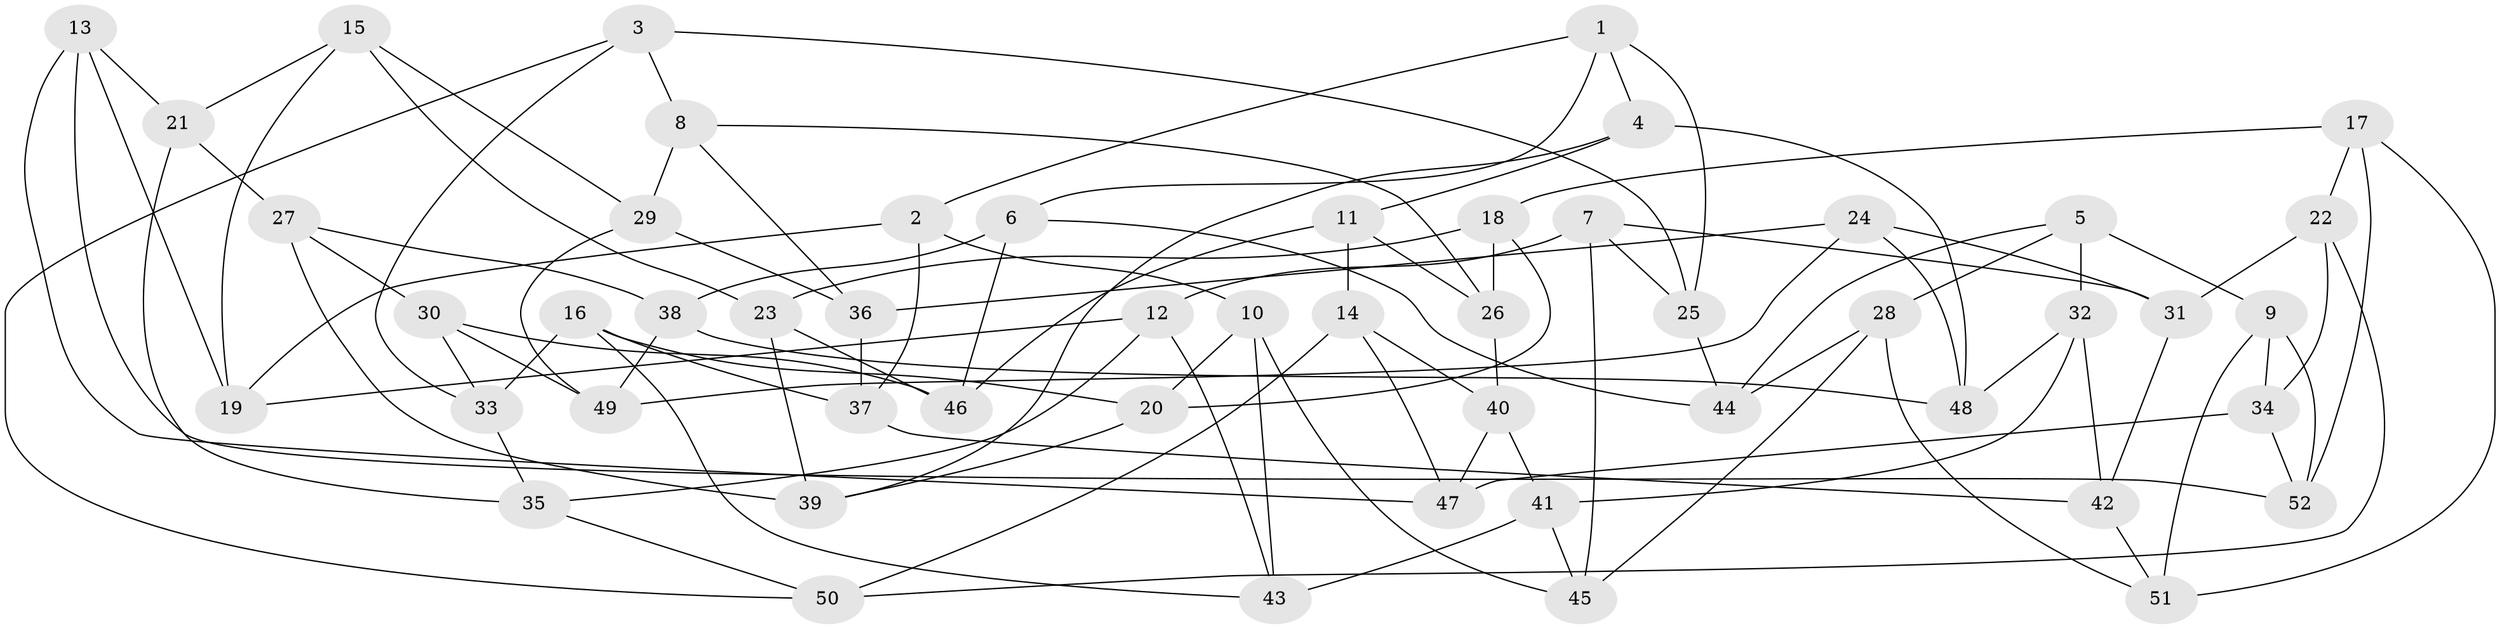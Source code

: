 // Generated by graph-tools (version 1.1) at 2025/26/03/09/25 03:26:58]
// undirected, 52 vertices, 104 edges
graph export_dot {
graph [start="1"]
  node [color=gray90,style=filled];
  1;
  2;
  3;
  4;
  5;
  6;
  7;
  8;
  9;
  10;
  11;
  12;
  13;
  14;
  15;
  16;
  17;
  18;
  19;
  20;
  21;
  22;
  23;
  24;
  25;
  26;
  27;
  28;
  29;
  30;
  31;
  32;
  33;
  34;
  35;
  36;
  37;
  38;
  39;
  40;
  41;
  42;
  43;
  44;
  45;
  46;
  47;
  48;
  49;
  50;
  51;
  52;
  1 -- 2;
  1 -- 4;
  1 -- 25;
  1 -- 6;
  2 -- 10;
  2 -- 19;
  2 -- 37;
  3 -- 50;
  3 -- 33;
  3 -- 8;
  3 -- 25;
  4 -- 48;
  4 -- 39;
  4 -- 11;
  5 -- 28;
  5 -- 9;
  5 -- 32;
  5 -- 44;
  6 -- 44;
  6 -- 46;
  6 -- 38;
  7 -- 25;
  7 -- 31;
  7 -- 45;
  7 -- 12;
  8 -- 36;
  8 -- 29;
  8 -- 26;
  9 -- 51;
  9 -- 34;
  9 -- 52;
  10 -- 45;
  10 -- 43;
  10 -- 20;
  11 -- 46;
  11 -- 14;
  11 -- 26;
  12 -- 35;
  12 -- 19;
  12 -- 43;
  13 -- 47;
  13 -- 52;
  13 -- 21;
  13 -- 19;
  14 -- 40;
  14 -- 47;
  14 -- 50;
  15 -- 19;
  15 -- 23;
  15 -- 29;
  15 -- 21;
  16 -- 37;
  16 -- 20;
  16 -- 43;
  16 -- 33;
  17 -- 51;
  17 -- 22;
  17 -- 18;
  17 -- 52;
  18 -- 26;
  18 -- 20;
  18 -- 23;
  20 -- 39;
  21 -- 35;
  21 -- 27;
  22 -- 34;
  22 -- 50;
  22 -- 31;
  23 -- 39;
  23 -- 46;
  24 -- 36;
  24 -- 49;
  24 -- 31;
  24 -- 48;
  25 -- 44;
  26 -- 40;
  27 -- 38;
  27 -- 39;
  27 -- 30;
  28 -- 44;
  28 -- 51;
  28 -- 45;
  29 -- 49;
  29 -- 36;
  30 -- 46;
  30 -- 49;
  30 -- 33;
  31 -- 42;
  32 -- 48;
  32 -- 41;
  32 -- 42;
  33 -- 35;
  34 -- 47;
  34 -- 52;
  35 -- 50;
  36 -- 37;
  37 -- 42;
  38 -- 48;
  38 -- 49;
  40 -- 47;
  40 -- 41;
  41 -- 43;
  41 -- 45;
  42 -- 51;
}
